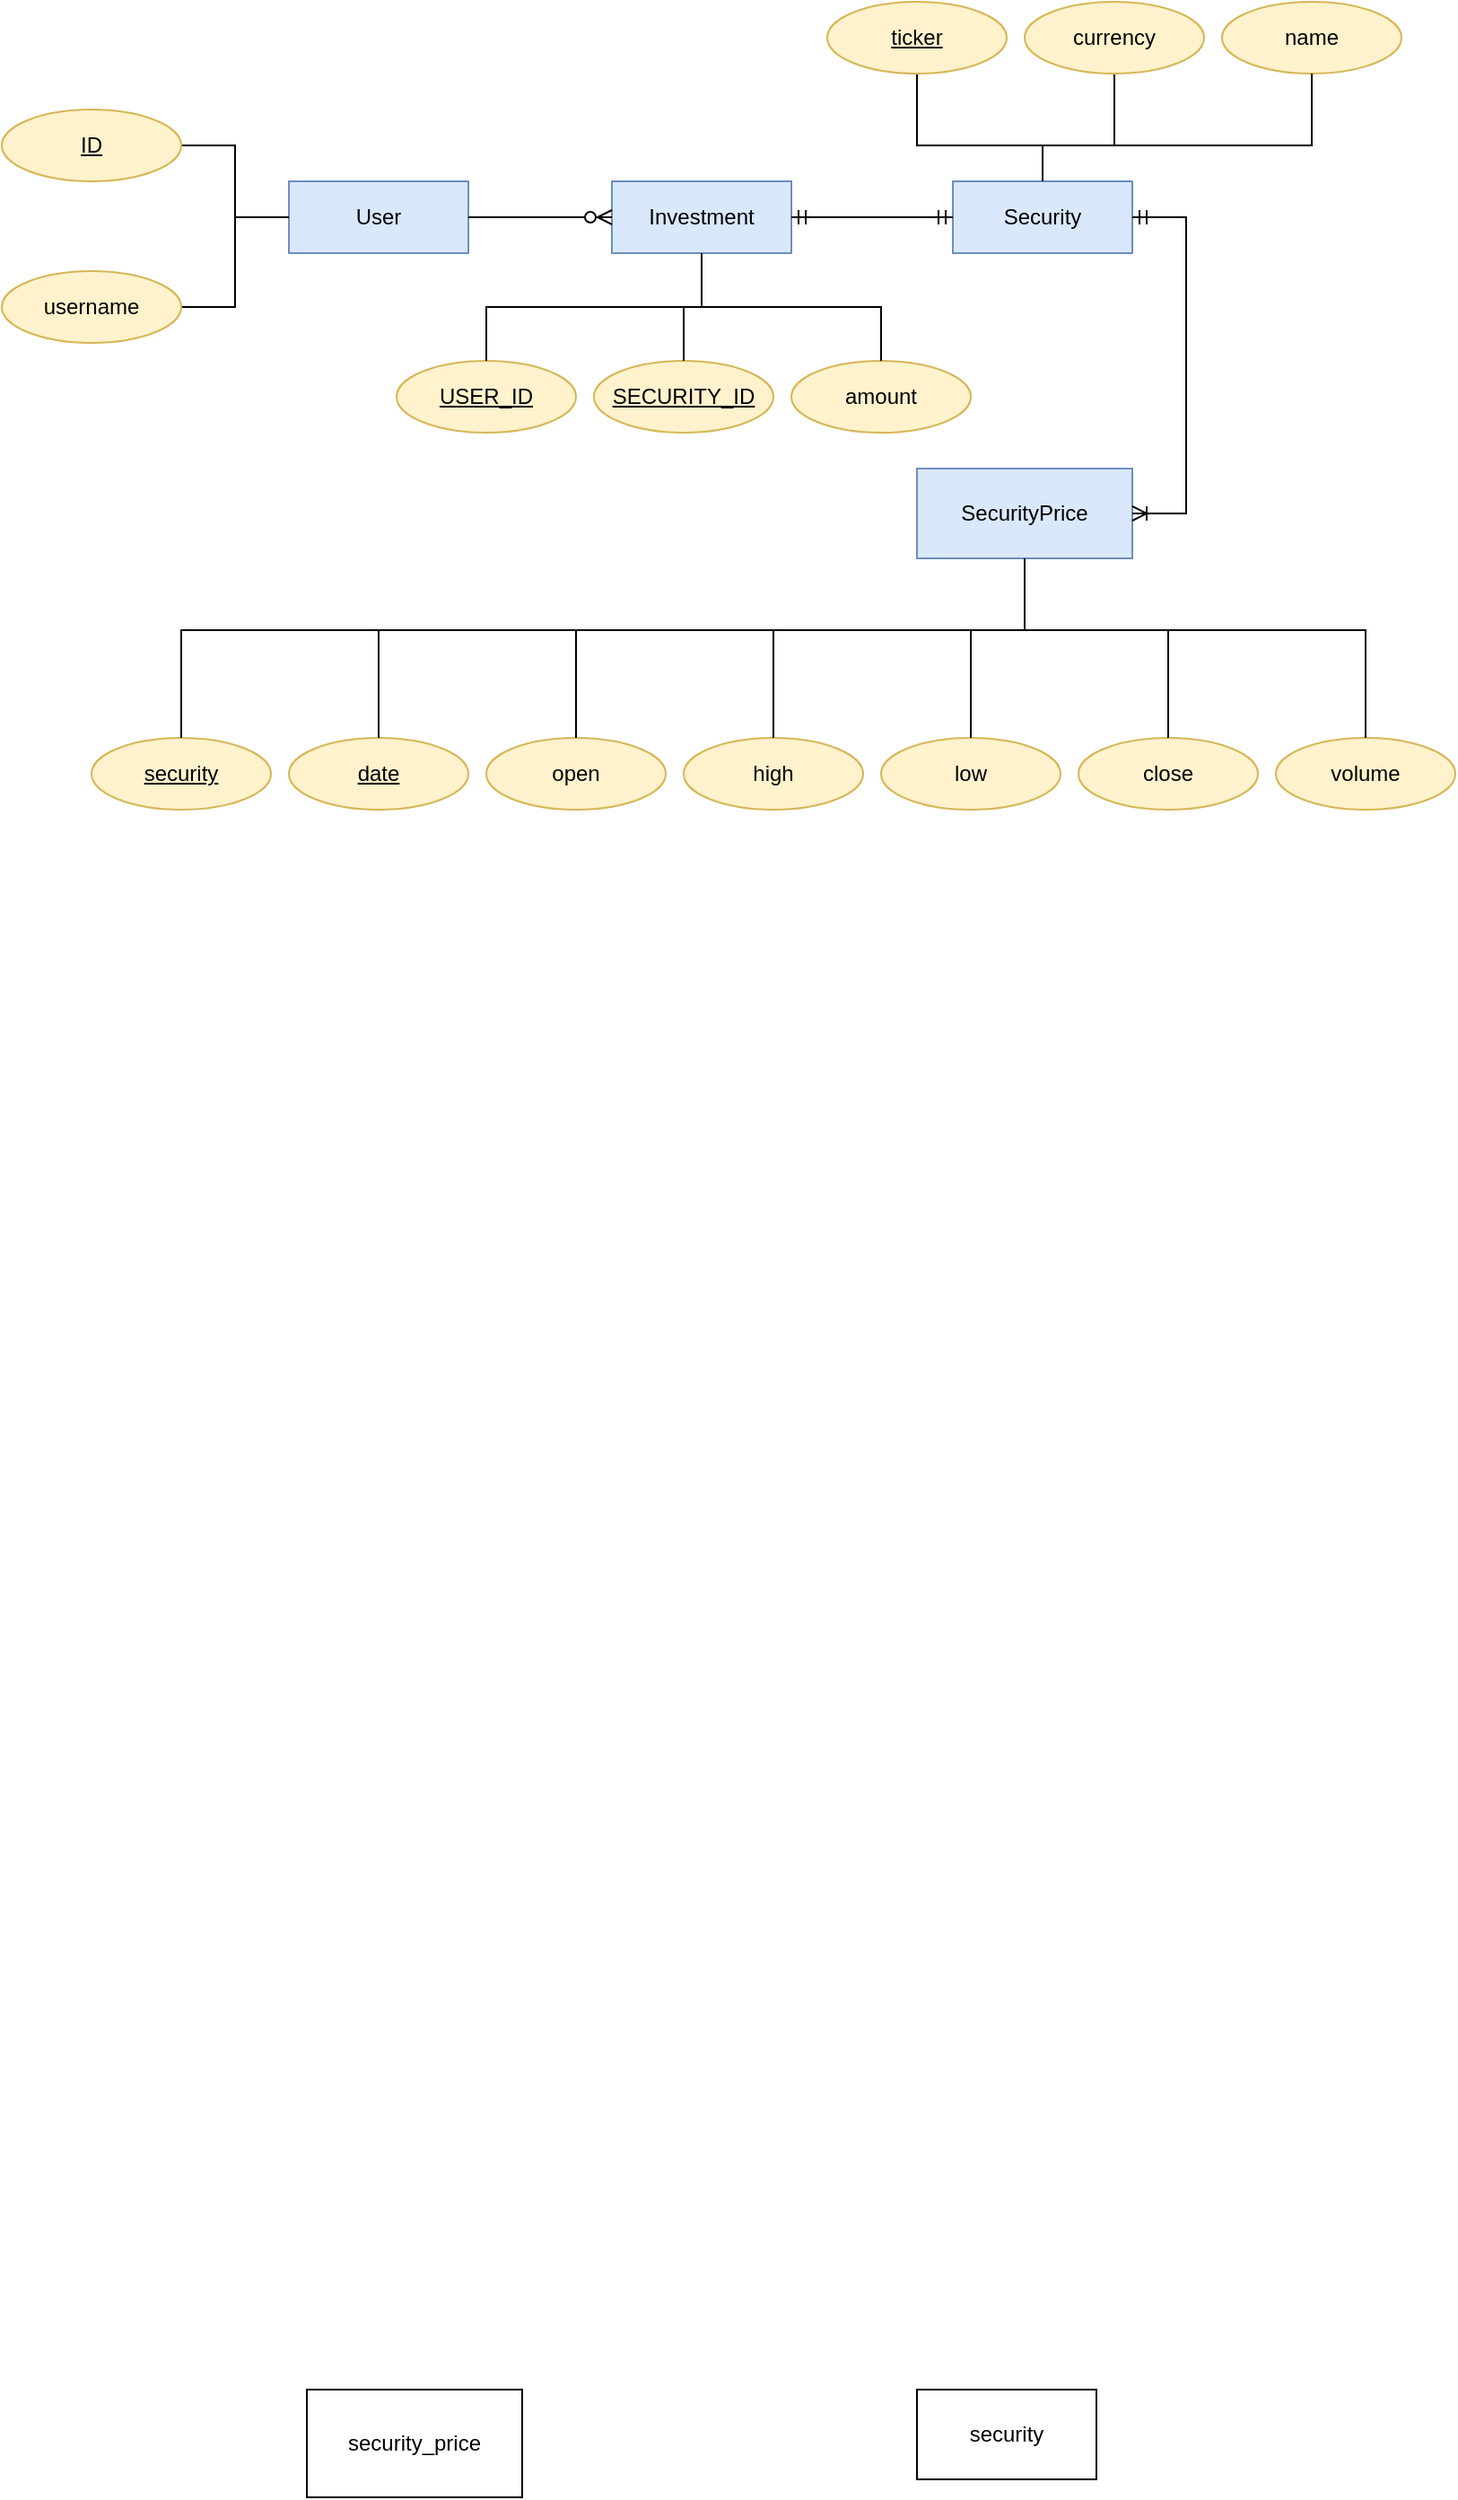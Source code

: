 <mxfile version="20.8.5" type="device"><diagram id="R2lEEEUBdFMjLlhIrx00" name="Page-1"><mxGraphModel dx="1818" dy="2059" grid="1" gridSize="10" guides="1" tooltips="1" connect="1" arrows="1" fold="1" page="1" pageScale="1" pageWidth="850" pageHeight="1100" math="0" shadow="0" extFonts="Permanent Marker^https://fonts.googleapis.com/css?family=Permanent+Marker"><root><mxCell id="0"/><mxCell id="1" parent="0"/><mxCell id="BtRs8O5J7r5sRZT3FG04-1" value="User" style="whiteSpace=wrap;html=1;align=center;fillColor=#dae8fc;strokeColor=#6c8ebf;" parent="1" vertex="1"><mxGeometry x="170" y="-900" width="100" height="40" as="geometry"/></mxCell><mxCell id="BtRs8O5J7r5sRZT3FG04-6" style="edgeStyle=orthogonalEdgeStyle;rounded=0;orthogonalLoop=1;jettySize=auto;html=1;entryX=0;entryY=0.5;entryDx=0;entryDy=0;endArrow=none;endFill=0;" parent="1" source="BtRs8O5J7r5sRZT3FG04-2" target="BtRs8O5J7r5sRZT3FG04-1" edge="1"><mxGeometry relative="1" as="geometry"/></mxCell><mxCell id="BtRs8O5J7r5sRZT3FG04-2" value="username" style="ellipse;whiteSpace=wrap;html=1;align=center;fillColor=#fff2cc;strokeColor=#d6b656;" parent="1" vertex="1"><mxGeometry x="10" y="-850" width="100" height="40" as="geometry"/></mxCell><mxCell id="BtRs8O5J7r5sRZT3FG04-5" style="edgeStyle=orthogonalEdgeStyle;rounded=0;orthogonalLoop=1;jettySize=auto;html=1;entryX=0;entryY=0.5;entryDx=0;entryDy=0;endArrow=none;endFill=0;" parent="1" source="BtRs8O5J7r5sRZT3FG04-3" target="BtRs8O5J7r5sRZT3FG04-1" edge="1"><mxGeometry relative="1" as="geometry"/></mxCell><mxCell id="BtRs8O5J7r5sRZT3FG04-3" value="ID" style="ellipse;whiteSpace=wrap;html=1;align=center;fontStyle=4;fillColor=#fff2cc;strokeColor=#d6b656;" parent="1" vertex="1"><mxGeometry x="10" y="-940" width="100" height="40" as="geometry"/></mxCell><mxCell id="BtRs8O5J7r5sRZT3FG04-7" value="Security" style="whiteSpace=wrap;html=1;align=center;fillColor=#dae8fc;strokeColor=#6c8ebf;" parent="1" vertex="1"><mxGeometry x="540" y="-900" width="100" height="40" as="geometry"/></mxCell><mxCell id="BtRs8O5J7r5sRZT3FG04-16" style="edgeStyle=orthogonalEdgeStyle;rounded=0;orthogonalLoop=1;jettySize=auto;html=1;endArrow=none;endFill=0;exitX=0.5;exitY=1;exitDx=0;exitDy=0;entryX=0.5;entryY=0;entryDx=0;entryDy=0;" parent="1" source="BtRs8O5J7r5sRZT3FG04-15" target="BtRs8O5J7r5sRZT3FG04-7" edge="1"><mxGeometry relative="1" as="geometry"><mxPoint x="660" y="-920" as="targetPoint"/><Array as="points"><mxPoint x="520" y="-920"/><mxPoint x="590" y="-920"/></Array></mxGeometry></mxCell><mxCell id="BtRs8O5J7r5sRZT3FG04-15" value="&lt;u&gt;ticker&lt;/u&gt;" style="ellipse;whiteSpace=wrap;html=1;align=center;fillColor=#fff2cc;strokeColor=#d6b656;" parent="1" vertex="1"><mxGeometry x="470" y="-1000" width="100" height="40" as="geometry"/></mxCell><mxCell id="BtRs8O5J7r5sRZT3FG04-19" style="edgeStyle=orthogonalEdgeStyle;rounded=0;orthogonalLoop=1;jettySize=auto;html=1;entryX=0.5;entryY=0;entryDx=0;entryDy=0;endArrow=none;endFill=0;" parent="1" source="BtRs8O5J7r5sRZT3FG04-18" target="BtRs8O5J7r5sRZT3FG04-7" edge="1"><mxGeometry relative="1" as="geometry"><Array as="points"><mxPoint x="630" y="-920"/><mxPoint x="590" y="-920"/></Array></mxGeometry></mxCell><mxCell id="BtRs8O5J7r5sRZT3FG04-18" value="currency" style="ellipse;whiteSpace=wrap;html=1;align=center;fillColor=#fff2cc;strokeColor=#d6b656;" parent="1" vertex="1"><mxGeometry x="580" y="-1000" width="100" height="40" as="geometry"/></mxCell><mxCell id="RRZW0EPRuiuYp6_sWml_-1" value="security" style="rounded=0;whiteSpace=wrap;html=1;" parent="1" vertex="1"><mxGeometry x="520" y="330" width="100" height="50" as="geometry"/></mxCell><mxCell id="RRZW0EPRuiuYp6_sWml_-3" value="security_price" style="rounded=0;whiteSpace=wrap;html=1;" parent="1" vertex="1"><mxGeometry x="180" y="330" width="120" height="60" as="geometry"/></mxCell><mxCell id="cKAziCrMIQUSAFThMj7--4" value="name" style="ellipse;whiteSpace=wrap;html=1;align=center;fillColor=#fff2cc;strokeColor=#d6b656;" parent="1" vertex="1"><mxGeometry x="690" y="-1000" width="100" height="40" as="geometry"/></mxCell><mxCell id="cKAziCrMIQUSAFThMj7--5" style="edgeStyle=orthogonalEdgeStyle;rounded=0;orthogonalLoop=1;jettySize=auto;html=1;entryX=0.5;entryY=0;entryDx=0;entryDy=0;endArrow=none;endFill=0;exitX=0.5;exitY=1;exitDx=0;exitDy=0;" parent="1" source="cKAziCrMIQUSAFThMj7--4" target="BtRs8O5J7r5sRZT3FG04-7" edge="1"><mxGeometry relative="1" as="geometry"><mxPoint x="730" y="-880" as="sourcePoint"/><mxPoint x="670" y="-910" as="targetPoint"/><Array as="points"><mxPoint x="740" y="-920"/><mxPoint x="590" y="-920"/></Array></mxGeometry></mxCell><mxCell id="cKAziCrMIQUSAFThMj7--6" value="SecurityPrice" style="whiteSpace=wrap;html=1;align=center;fillColor=#dae8fc;strokeColor=#6c8ebf;" parent="1" vertex="1"><mxGeometry x="520" y="-740" width="120" height="50" as="geometry"/></mxCell><mxCell id="cKAziCrMIQUSAFThMj7--10" value="" style="edgeStyle=entityRelationEdgeStyle;fontSize=12;html=1;endArrow=ERoneToMany;startArrow=ERmandOne;rounded=0;entryX=1;entryY=0.5;entryDx=0;entryDy=0;exitX=1;exitY=0.5;exitDx=0;exitDy=0;" parent="1" source="BtRs8O5J7r5sRZT3FG04-7" target="cKAziCrMIQUSAFThMj7--6" edge="1"><mxGeometry width="100" height="100" relative="1" as="geometry"><mxPoint x="750" y="-830" as="sourcePoint"/><mxPoint x="560" y="-730" as="targetPoint"/></mxGeometry></mxCell><mxCell id="cKAziCrMIQUSAFThMj7--11" value="&lt;u&gt;date&lt;/u&gt;" style="ellipse;whiteSpace=wrap;html=1;align=center;fillColor=#fff2cc;strokeColor=#d6b656;" parent="1" vertex="1"><mxGeometry x="170" y="-590" width="100" height="40" as="geometry"/></mxCell><mxCell id="cKAziCrMIQUSAFThMj7--12" value="open" style="ellipse;whiteSpace=wrap;html=1;align=center;fillColor=#fff2cc;strokeColor=#d6b656;" parent="1" vertex="1"><mxGeometry x="280" y="-590" width="100" height="40" as="geometry"/></mxCell><mxCell id="cKAziCrMIQUSAFThMj7--13" value="high" style="ellipse;whiteSpace=wrap;html=1;align=center;fillColor=#fff2cc;strokeColor=#d6b656;" parent="1" vertex="1"><mxGeometry x="390" y="-590" width="100" height="40" as="geometry"/></mxCell><mxCell id="cKAziCrMIQUSAFThMj7--14" value="low" style="ellipse;whiteSpace=wrap;html=1;align=center;fillColor=#fff2cc;strokeColor=#d6b656;" parent="1" vertex="1"><mxGeometry x="500" y="-590" width="100" height="40" as="geometry"/></mxCell><mxCell id="cKAziCrMIQUSAFThMj7--15" value="close" style="ellipse;whiteSpace=wrap;html=1;align=center;fillColor=#fff2cc;strokeColor=#d6b656;" parent="1" vertex="1"><mxGeometry x="610" y="-590" width="100" height="40" as="geometry"/></mxCell><mxCell id="cKAziCrMIQUSAFThMj7--16" value="volume" style="ellipse;whiteSpace=wrap;html=1;align=center;fillColor=#fff2cc;strokeColor=#d6b656;" parent="1" vertex="1"><mxGeometry x="720" y="-590" width="100" height="40" as="geometry"/></mxCell><mxCell id="cKAziCrMIQUSAFThMj7--17" style="edgeStyle=orthogonalEdgeStyle;rounded=0;orthogonalLoop=1;jettySize=auto;html=1;entryX=0.5;entryY=0;entryDx=0;entryDy=0;endArrow=none;endFill=0;exitX=0.5;exitY=1;exitDx=0;exitDy=0;" parent="1" source="cKAziCrMIQUSAFThMj7--6" target="cKAziCrMIQUSAFThMj7--11" edge="1"><mxGeometry relative="1" as="geometry"><mxPoint x="380" y="-710" as="sourcePoint"/><mxPoint x="210" y="-650" as="targetPoint"/><Array as="points"><mxPoint x="580" y="-650"/><mxPoint x="220" y="-650"/></Array></mxGeometry></mxCell><mxCell id="cKAziCrMIQUSAFThMj7--20" style="edgeStyle=orthogonalEdgeStyle;rounded=0;orthogonalLoop=1;jettySize=auto;html=1;endArrow=none;endFill=0;exitX=0.5;exitY=0;exitDx=0;exitDy=0;" parent="1" source="cKAziCrMIQUSAFThMj7--12" edge="1"><mxGeometry relative="1" as="geometry"><mxPoint x="330" y="-720" as="sourcePoint"/><mxPoint x="580" y="-690" as="targetPoint"/><Array as="points"><mxPoint x="330" y="-650"/><mxPoint x="580" y="-650"/></Array></mxGeometry></mxCell><mxCell id="cKAziCrMIQUSAFThMj7--21" style="edgeStyle=orthogonalEdgeStyle;rounded=0;orthogonalLoop=1;jettySize=auto;html=1;entryX=0.5;entryY=0;entryDx=0;entryDy=0;endArrow=none;endFill=0;exitX=0.5;exitY=1;exitDx=0;exitDy=0;" parent="1" source="cKAziCrMIQUSAFThMj7--6" target="cKAziCrMIQUSAFThMj7--13" edge="1"><mxGeometry relative="1" as="geometry"><mxPoint x="670" y="-650" as="sourcePoint"/><mxPoint x="730" y="-610" as="targetPoint"/><Array as="points"><mxPoint x="580" y="-650"/><mxPoint x="440" y="-650"/></Array></mxGeometry></mxCell><mxCell id="cKAziCrMIQUSAFThMj7--22" style="edgeStyle=orthogonalEdgeStyle;rounded=0;orthogonalLoop=1;jettySize=auto;html=1;entryX=0.5;entryY=0;entryDx=0;entryDy=0;endArrow=none;endFill=0;exitX=0.5;exitY=1;exitDx=0;exitDy=0;" parent="1" source="cKAziCrMIQUSAFThMj7--6" target="cKAziCrMIQUSAFThMj7--14" edge="1"><mxGeometry relative="1" as="geometry"><mxPoint x="140" y="-890" as="sourcePoint"/><mxPoint x="200" y="-850" as="targetPoint"/><Array as="points"><mxPoint x="580" y="-650"/><mxPoint x="550" y="-650"/></Array></mxGeometry></mxCell><mxCell id="cKAziCrMIQUSAFThMj7--23" style="edgeStyle=orthogonalEdgeStyle;rounded=0;orthogonalLoop=1;jettySize=auto;html=1;entryX=0.5;entryY=0;entryDx=0;entryDy=0;endArrow=none;endFill=0;exitX=0.5;exitY=1;exitDx=0;exitDy=0;" parent="1" source="cKAziCrMIQUSAFThMj7--6" target="cKAziCrMIQUSAFThMj7--15" edge="1"><mxGeometry relative="1" as="geometry"><mxPoint x="660" y="-660" as="sourcePoint"/><mxPoint x="720" y="-620" as="targetPoint"/><Array as="points"><mxPoint x="580" y="-650"/><mxPoint x="660" y="-650"/></Array></mxGeometry></mxCell><mxCell id="cKAziCrMIQUSAFThMj7--24" style="edgeStyle=orthogonalEdgeStyle;rounded=0;orthogonalLoop=1;jettySize=auto;html=1;entryX=0.5;entryY=0;entryDx=0;entryDy=0;endArrow=none;endFill=0;exitX=0.5;exitY=1;exitDx=0;exitDy=0;" parent="1" source="cKAziCrMIQUSAFThMj7--6" target="cKAziCrMIQUSAFThMj7--16" edge="1"><mxGeometry relative="1" as="geometry"><mxPoint x="690" y="-700" as="sourcePoint"/><mxPoint x="750" y="-660" as="targetPoint"/><Array as="points"><mxPoint x="580" y="-650"/><mxPoint x="770" y="-650"/></Array></mxGeometry></mxCell><mxCell id="cKAziCrMIQUSAFThMj7--25" value="Investment" style="whiteSpace=wrap;html=1;align=center;fillColor=#dae8fc;strokeColor=#6c8ebf;" parent="1" vertex="1"><mxGeometry x="350" y="-900" width="100" height="40" as="geometry"/></mxCell><mxCell id="cKAziCrMIQUSAFThMj7--26" value="" style="edgeStyle=entityRelationEdgeStyle;fontSize=12;html=1;endArrow=ERzeroToMany;endFill=1;rounded=0;exitX=1;exitY=0.5;exitDx=0;exitDy=0;entryX=0;entryY=0.5;entryDx=0;entryDy=0;" parent="1" source="BtRs8O5J7r5sRZT3FG04-1" target="cKAziCrMIQUSAFThMj7--25" edge="1"><mxGeometry width="100" height="100" relative="1" as="geometry"><mxPoint x="250" y="-700" as="sourcePoint"/><mxPoint x="350" y="-800" as="targetPoint"/></mxGeometry></mxCell><mxCell id="cKAziCrMIQUSAFThMj7--27" value="" style="edgeStyle=entityRelationEdgeStyle;fontSize=12;html=1;endArrow=ERmandOne;startArrow=ERmandOne;rounded=0;exitX=1;exitY=0.5;exitDx=0;exitDy=0;entryX=0;entryY=0.5;entryDx=0;entryDy=0;" parent="1" source="cKAziCrMIQUSAFThMj7--25" target="BtRs8O5J7r5sRZT3FG04-7" edge="1"><mxGeometry width="100" height="100" relative="1" as="geometry"><mxPoint x="330" y="-720" as="sourcePoint"/><mxPoint x="430" y="-820" as="targetPoint"/></mxGeometry></mxCell><mxCell id="cKAziCrMIQUSAFThMj7--28" value="USER_ID" style="ellipse;whiteSpace=wrap;html=1;align=center;fontStyle=4;fillColor=#fff2cc;strokeColor=#d6b656;" parent="1" vertex="1"><mxGeometry x="230" y="-800" width="100" height="40" as="geometry"/></mxCell><mxCell id="cKAziCrMIQUSAFThMj7--29" value="SECURITY_ID" style="ellipse;whiteSpace=wrap;html=1;align=center;fontStyle=4;fillColor=#fff2cc;strokeColor=#d6b656;" parent="1" vertex="1"><mxGeometry x="340" y="-800" width="100" height="40" as="geometry"/></mxCell><mxCell id="cKAziCrMIQUSAFThMj7--32" value="amount" style="ellipse;whiteSpace=wrap;html=1;align=center;fillColor=#fff2cc;strokeColor=#d6b656;" parent="1" vertex="1"><mxGeometry x="450" y="-800" width="100" height="40" as="geometry"/></mxCell><mxCell id="cKAziCrMIQUSAFThMj7--33" style="edgeStyle=orthogonalEdgeStyle;rounded=0;orthogonalLoop=1;jettySize=auto;html=1;entryX=0.5;entryY=1;entryDx=0;entryDy=0;endArrow=none;endFill=0;exitX=0.5;exitY=0;exitDx=0;exitDy=0;" parent="1" source="cKAziCrMIQUSAFThMj7--28" target="cKAziCrMIQUSAFThMj7--25" edge="1"><mxGeometry relative="1" as="geometry"><mxPoint x="120" y="-910" as="sourcePoint"/><mxPoint x="180" y="-870" as="targetPoint"/></mxGeometry></mxCell><mxCell id="cKAziCrMIQUSAFThMj7--34" style="edgeStyle=orthogonalEdgeStyle;rounded=0;orthogonalLoop=1;jettySize=auto;html=1;entryX=0.5;entryY=0;entryDx=0;entryDy=0;endArrow=none;endFill=0;exitX=0.5;exitY=1;exitDx=0;exitDy=0;" parent="1" source="cKAziCrMIQUSAFThMj7--25" target="cKAziCrMIQUSAFThMj7--29" edge="1"><mxGeometry relative="1" as="geometry"><mxPoint x="130" y="-900" as="sourcePoint"/><mxPoint x="190" y="-860" as="targetPoint"/></mxGeometry></mxCell><mxCell id="cKAziCrMIQUSAFThMj7--35" style="edgeStyle=orthogonalEdgeStyle;rounded=0;orthogonalLoop=1;jettySize=auto;html=1;entryX=0.5;entryY=0;entryDx=0;entryDy=0;endArrow=none;endFill=0;exitX=0.5;exitY=1;exitDx=0;exitDy=0;" parent="1" source="cKAziCrMIQUSAFThMj7--25" target="cKAziCrMIQUSAFThMj7--32" edge="1"><mxGeometry relative="1" as="geometry"><mxPoint x="140" y="-890" as="sourcePoint"/><mxPoint x="200" y="-850" as="targetPoint"/></mxGeometry></mxCell><mxCell id="cKAziCrMIQUSAFThMj7--36" value="&lt;u&gt;security&lt;/u&gt;" style="ellipse;whiteSpace=wrap;html=1;align=center;fillColor=#fff2cc;strokeColor=#d6b656;" parent="1" vertex="1"><mxGeometry x="60" y="-590" width="100" height="40" as="geometry"/></mxCell><mxCell id="cKAziCrMIQUSAFThMj7--37" style="edgeStyle=orthogonalEdgeStyle;rounded=0;orthogonalLoop=1;jettySize=auto;html=1;entryX=0.5;entryY=0;entryDx=0;entryDy=0;endArrow=none;endFill=0;" parent="1" target="cKAziCrMIQUSAFThMj7--36" edge="1"><mxGeometry relative="1" as="geometry"><mxPoint x="580" y="-690" as="sourcePoint"/><mxPoint x="230" y="-580" as="targetPoint"/><Array as="points"><mxPoint x="580" y="-650"/><mxPoint x="110" y="-650"/></Array></mxGeometry></mxCell></root></mxGraphModel></diagram></mxfile>